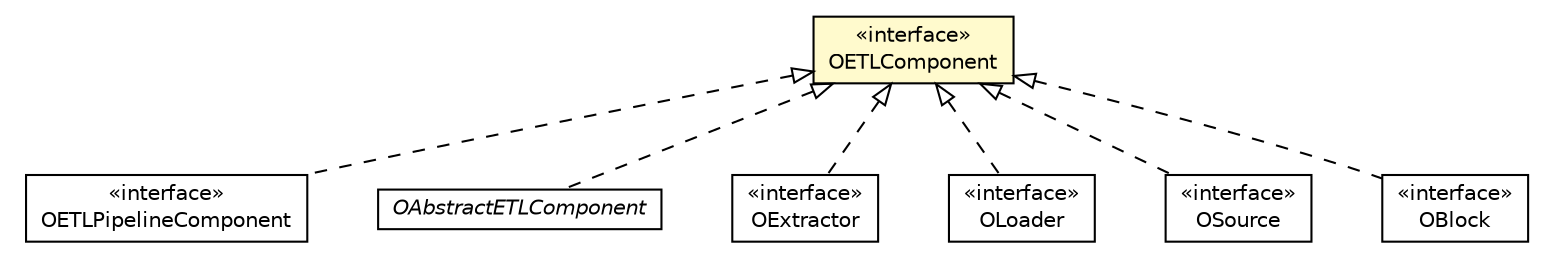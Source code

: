 #!/usr/local/bin/dot
#
# Class diagram 
# Generated by UMLGraph version R5_6-24-gf6e263 (http://www.umlgraph.org/)
#

digraph G {
	edge [fontname="Helvetica",fontsize=10,labelfontname="Helvetica",labelfontsize=10];
	node [fontname="Helvetica",fontsize=10,shape=plaintext];
	nodesep=0.25;
	ranksep=0.5;
	// com.orientechnologies.orient.etl.OETLPipelineComponent
	c1648042 [label=<<table title="com.orientechnologies.orient.etl.OETLPipelineComponent" border="0" cellborder="1" cellspacing="0" cellpadding="2" port="p" href="./OETLPipelineComponent.html">
		<tr><td><table border="0" cellspacing="0" cellpadding="1">
<tr><td align="center" balign="center"> &#171;interface&#187; </td></tr>
<tr><td align="center" balign="center"> OETLPipelineComponent </td></tr>
		</table></td></tr>
		</table>>, URL="./OETLPipelineComponent.html", fontname="Helvetica", fontcolor="black", fontsize=10.0];
	// com.orientechnologies.orient.etl.OETLComponent
	c1648043 [label=<<table title="com.orientechnologies.orient.etl.OETLComponent" border="0" cellborder="1" cellspacing="0" cellpadding="2" port="p" bgcolor="lemonChiffon" href="./OETLComponent.html">
		<tr><td><table border="0" cellspacing="0" cellpadding="1">
<tr><td align="center" balign="center"> &#171;interface&#187; </td></tr>
<tr><td align="center" balign="center"> OETLComponent </td></tr>
		</table></td></tr>
		</table>>, URL="./OETLComponent.html", fontname="Helvetica", fontcolor="black", fontsize=10.0];
	// com.orientechnologies.orient.etl.OAbstractETLComponent
	c1648047 [label=<<table title="com.orientechnologies.orient.etl.OAbstractETLComponent" border="0" cellborder="1" cellspacing="0" cellpadding="2" port="p" href="./OAbstractETLComponent.html">
		<tr><td><table border="0" cellspacing="0" cellpadding="1">
<tr><td align="center" balign="center"><font face="Helvetica-Oblique"> OAbstractETLComponent </font></td></tr>
		</table></td></tr>
		</table>>, URL="./OAbstractETLComponent.html", fontname="Helvetica", fontcolor="black", fontsize=10.0];
	// com.orientechnologies.orient.etl.extractor.OExtractor
	c1648066 [label=<<table title="com.orientechnologies.orient.etl.extractor.OExtractor" border="0" cellborder="1" cellspacing="0" cellpadding="2" port="p" href="./extractor/OExtractor.html">
		<tr><td><table border="0" cellspacing="0" cellpadding="1">
<tr><td align="center" balign="center"> &#171;interface&#187; </td></tr>
<tr><td align="center" balign="center"> OExtractor </td></tr>
		</table></td></tr>
		</table>>, URL="./extractor/OExtractor.html", fontname="Helvetica", fontcolor="black", fontsize=10.0];
	// com.orientechnologies.orient.etl.loader.OLoader
	c1648071 [label=<<table title="com.orientechnologies.orient.etl.loader.OLoader" border="0" cellborder="1" cellspacing="0" cellpadding="2" port="p" href="./loader/OLoader.html">
		<tr><td><table border="0" cellspacing="0" cellpadding="1">
<tr><td align="center" balign="center"> &#171;interface&#187; </td></tr>
<tr><td align="center" balign="center"> OLoader </td></tr>
		</table></td></tr>
		</table>>, URL="./loader/OLoader.html", fontname="Helvetica", fontcolor="black", fontsize=10.0];
	// com.orientechnologies.orient.etl.source.OSource
	c1648082 [label=<<table title="com.orientechnologies.orient.etl.source.OSource" border="0" cellborder="1" cellspacing="0" cellpadding="2" port="p" href="./source/OSource.html">
		<tr><td><table border="0" cellspacing="0" cellpadding="1">
<tr><td align="center" balign="center"> &#171;interface&#187; </td></tr>
<tr><td align="center" balign="center"> OSource </td></tr>
		</table></td></tr>
		</table>>, URL="./source/OSource.html", fontname="Helvetica", fontcolor="black", fontsize=10.0];
	// com.orientechnologies.orient.etl.block.OBlock
	c1648089 [label=<<table title="com.orientechnologies.orient.etl.block.OBlock" border="0" cellborder="1" cellspacing="0" cellpadding="2" port="p" href="./block/OBlock.html">
		<tr><td><table border="0" cellspacing="0" cellpadding="1">
<tr><td align="center" balign="center"> &#171;interface&#187; </td></tr>
<tr><td align="center" balign="center"> OBlock </td></tr>
		</table></td></tr>
		</table>>, URL="./block/OBlock.html", fontname="Helvetica", fontcolor="black", fontsize=10.0];
	//com.orientechnologies.orient.etl.OETLPipelineComponent implements com.orientechnologies.orient.etl.OETLComponent
	c1648043:p -> c1648042:p [dir=back,arrowtail=empty,style=dashed];
	//com.orientechnologies.orient.etl.OAbstractETLComponent implements com.orientechnologies.orient.etl.OETLComponent
	c1648043:p -> c1648047:p [dir=back,arrowtail=empty,style=dashed];
	//com.orientechnologies.orient.etl.extractor.OExtractor implements com.orientechnologies.orient.etl.OETLComponent
	c1648043:p -> c1648066:p [dir=back,arrowtail=empty,style=dashed];
	//com.orientechnologies.orient.etl.loader.OLoader implements com.orientechnologies.orient.etl.OETLComponent
	c1648043:p -> c1648071:p [dir=back,arrowtail=empty,style=dashed];
	//com.orientechnologies.orient.etl.source.OSource implements com.orientechnologies.orient.etl.OETLComponent
	c1648043:p -> c1648082:p [dir=back,arrowtail=empty,style=dashed];
	//com.orientechnologies.orient.etl.block.OBlock implements com.orientechnologies.orient.etl.OETLComponent
	c1648043:p -> c1648089:p [dir=back,arrowtail=empty,style=dashed];
}

